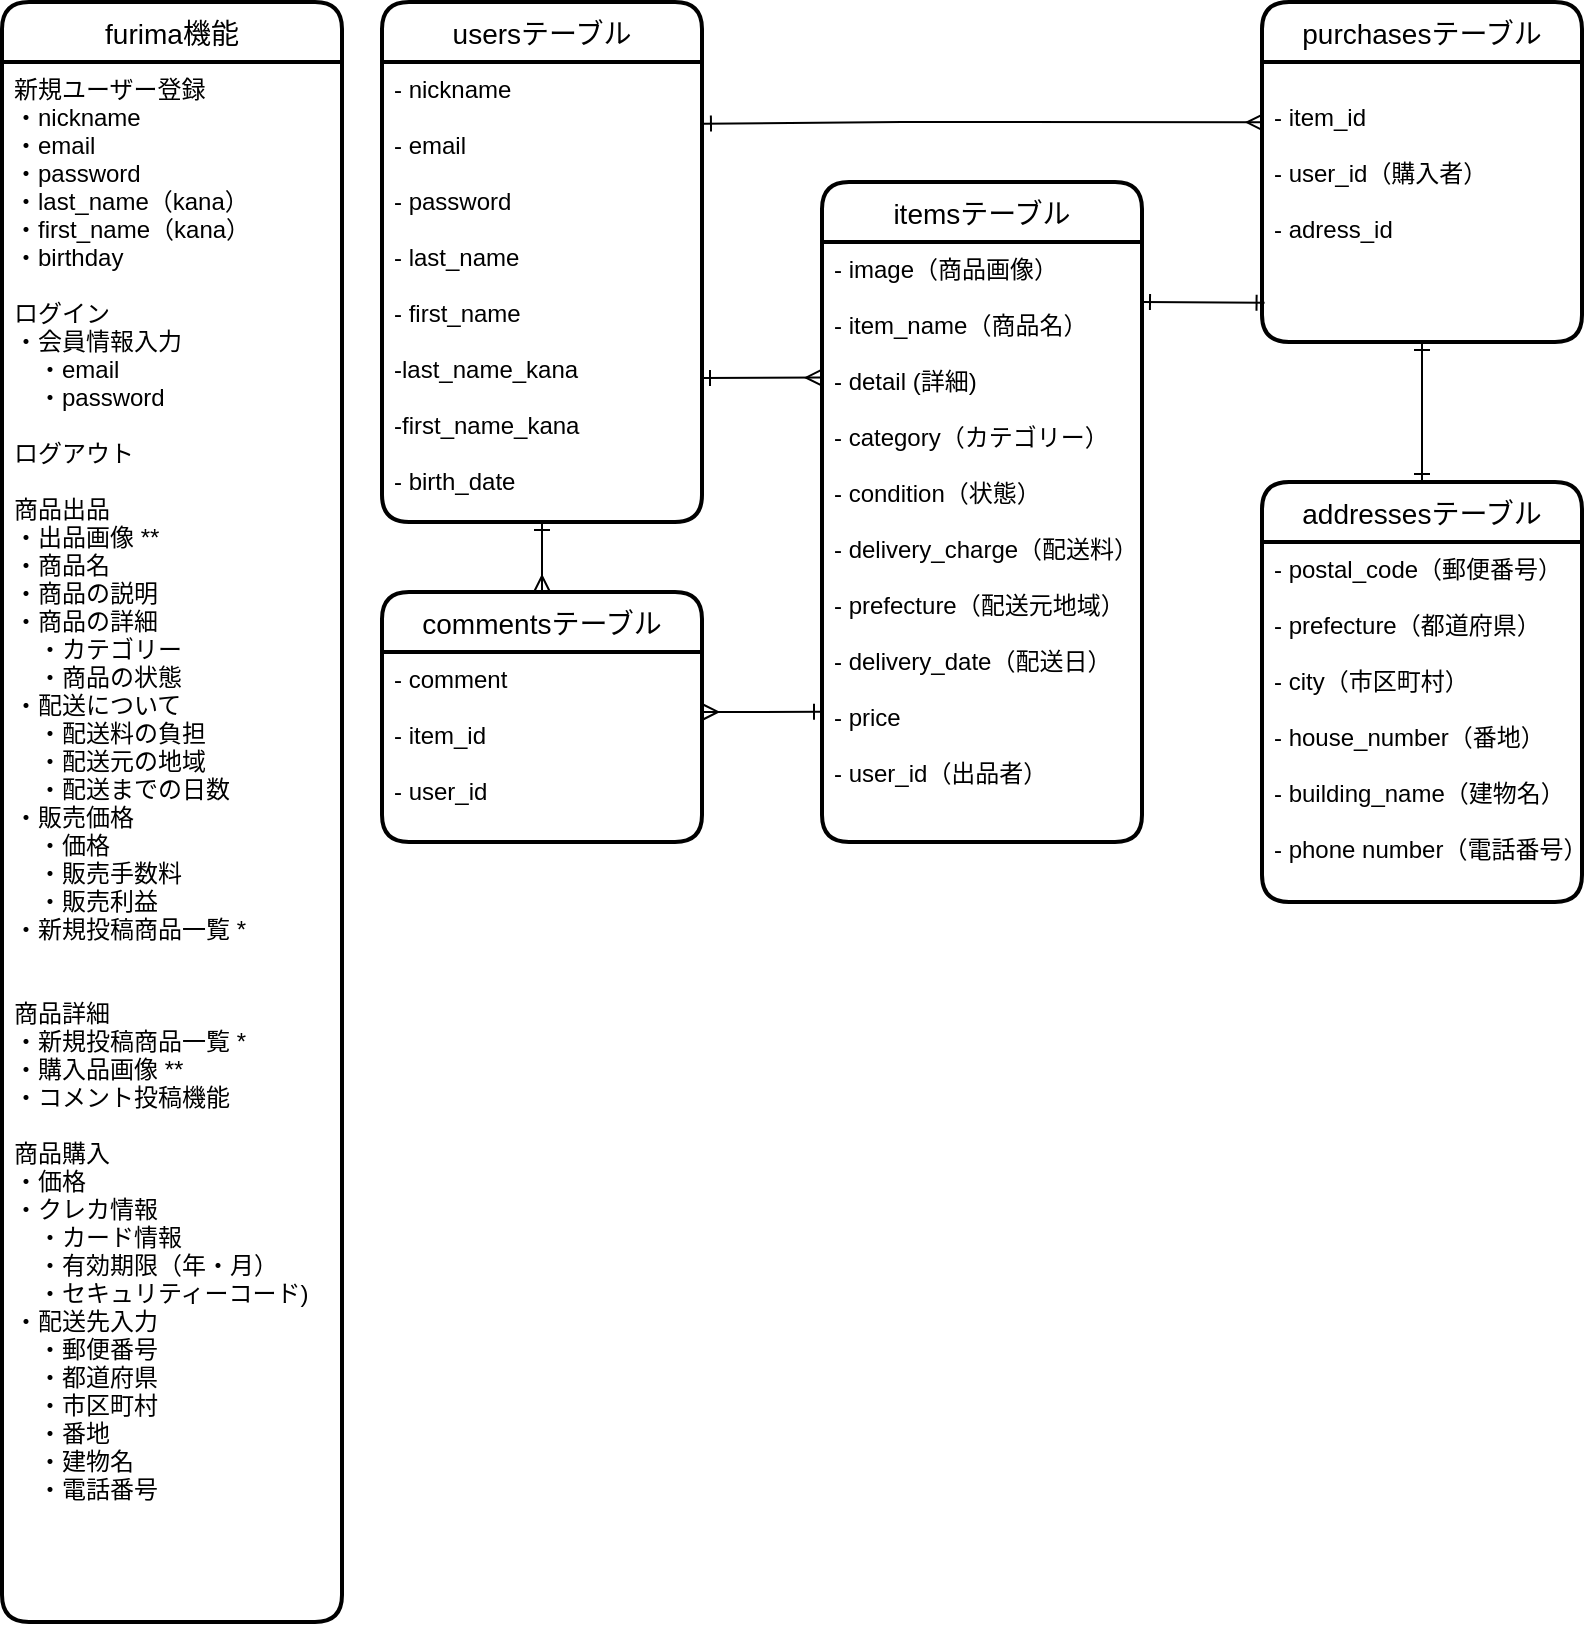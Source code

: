 <mxfile version="13.6.5">
    <diagram id="W0z2wTmEk56Bw0OaEFaE" name="ページ1">
        <mxGraphModel dx="126" dy="571" grid="1" gridSize="10" guides="1" tooltips="1" connect="1" arrows="1" fold="1" page="1" pageScale="1" pageWidth="827" pageHeight="1169" math="0" shadow="0">
            <root>
                <mxCell id="0"/>
                <mxCell id="1" parent="0"/>
                <mxCell id="89" value="furima機能" style="swimlane;childLayout=stackLayout;horizontal=1;startSize=30;horizontalStack=0;rounded=1;fontSize=14;fontStyle=0;strokeWidth=2;resizeParent=0;resizeLast=1;shadow=0;dashed=0;align=center;glass=0;sketch=0;html=0;" parent="1" vertex="1">
                    <mxGeometry x="10" y="10" width="170" height="810" as="geometry"/>
                </mxCell>
                <mxCell id="90" value="新規ユーザー登録&#10;・nickname&#10;・email&#10;・password&#10;・last_name（kana）&#10;・first_name（kana）&#10;・birthday&#10;&#10;ログイン&#10;・会員情報入力 &#10;　・email&#10;　・password&#10;&#10;ログアウト&#10;&#10;商品出品&#10;・出品画像 **&#10;・商品名&#10;・商品の説明&#10;・商品の詳細&#10;　・カテゴリー&#10;　・商品の状態&#10;・配送について&#10;　・配送料の負担&#10;　・配送元の地域&#10;　・配送までの日数&#10;・販売価格&#10;　・価格&#10;　・販売手数料&#10;　・販売利益&#10;・新規投稿商品一覧 *&#10;&#10;&#10;商品詳細&#10;・新規投稿商品一覧 *&#10;・購入品画像 **&#10;・コメント投稿機能&#10;&#10;商品購入&#10;・価格&#10;・クレカ情報&#10;　・カード情報&#10;　・有効期限（年・月）&#10;　・セキュリティーコード)&#10;・配送先入力&#10;　・郵便番号&#10;　・都道府県&#10;　・市区町村&#10;　・番地&#10;　・建物名&#10;　・電話番号" style="align=left;strokeColor=none;fillColor=none;spacingLeft=4;fontSize=12;verticalAlign=top;resizable=0;rotatable=0;part=1;" parent="89" vertex="1">
                    <mxGeometry y="30" width="170" height="780" as="geometry"/>
                </mxCell>
                <mxCell id="101" style="edgeStyle=orthogonalEdgeStyle;rounded=0;orthogonalLoop=1;jettySize=auto;html=1;exitX=0.5;exitY=1;exitDx=0;exitDy=0;entryX=0.5;entryY=0;entryDx=0;entryDy=0;startArrow=ERone;startFill=0;endArrow=ERone;endFill=0;" parent="1" source="31" target="96" edge="1">
                    <mxGeometry relative="1" as="geometry"/>
                </mxCell>
                <mxCell id="95" value="" style="endArrow=ERmany;html=1;rounded=0;startArrow=ERone;startFill=0;endFill=0;entryX=0;entryY=0.226;entryDx=0;entryDy=0;entryPerimeter=0;" parent="1" target="27" edge="1">
                    <mxGeometry relative="1" as="geometry">
                        <mxPoint x="360" y="198" as="sourcePoint"/>
                        <mxPoint x="300" y="360" as="targetPoint"/>
                    </mxGeometry>
                </mxCell>
                <mxCell id="99" value="" style="endArrow=ERmany;html=1;rounded=0;entryX=0.003;entryY=0.343;entryDx=0;entryDy=0;startArrow=ERone;startFill=0;endFill=0;exitX=1.003;exitY=0.134;exitDx=0;exitDy=0;exitPerimeter=0;entryPerimeter=0;" parent="1" source="23" edge="1">
                    <mxGeometry relative="1" as="geometry">
                        <mxPoint x="401.28" y="70.17" as="sourcePoint"/>
                        <mxPoint x="640.48" y="70.16" as="targetPoint"/>
                        <Array as="points">
                            <mxPoint x="460" y="70"/>
                            <mxPoint x="510" y="70"/>
                        </Array>
                    </mxGeometry>
                </mxCell>
                <mxCell id="31" value="purchasesテーブル" style="swimlane;childLayout=stackLayout;horizontal=1;startSize=30;horizontalStack=0;rounded=1;fontSize=14;fontStyle=0;strokeWidth=2;resizeParent=0;resizeLast=1;shadow=0;dashed=0;align=center;" parent="1" vertex="1">
                    <mxGeometry x="640" y="10" width="160" height="170" as="geometry">
                        <mxRectangle x="350" y="680" width="70" height="30" as="alternateBounds"/>
                    </mxGeometry>
                </mxCell>
                <mxCell id="32" value="&#10;- item_id&#10;&#10;- user_id（購入者）&#10;&#10;- adress_id" style="align=left;strokeColor=none;fillColor=none;spacingLeft=4;fontSize=12;verticalAlign=top;resizable=0;rotatable=0;part=1;" parent="31" vertex="1">
                    <mxGeometry y="30" width="160" height="140" as="geometry"/>
                </mxCell>
                <mxCell id="96" value="addressesテーブル" style="swimlane;childLayout=stackLayout;horizontal=1;startSize=30;horizontalStack=0;rounded=1;fontSize=14;fontStyle=0;strokeWidth=2;resizeParent=0;resizeLast=1;shadow=0;dashed=0;align=center;" parent="1" vertex="1">
                    <mxGeometry x="640" y="250" width="160" height="210" as="geometry">
                        <mxRectangle x="350" y="680" width="70" height="30" as="alternateBounds"/>
                    </mxGeometry>
                </mxCell>
                <mxCell id="97" value="- postal_code（郵便番号）&#10;&#10;- prefecture（都道府県）&#10;&#10;- city（市区町村）&#10;&#10;- house_number（番地）&#10;&#10;- building_name（建物名）&#10;&#10;- phone number（電話番号）&#10;" style="align=left;strokeColor=none;fillColor=none;spacingLeft=4;fontSize=12;verticalAlign=top;resizable=0;rotatable=0;part=1;" parent="96" vertex="1">
                    <mxGeometry y="30" width="160" height="180" as="geometry"/>
                </mxCell>
                <mxCell id="108" value="" style="endArrow=ERone;html=1;rounded=0;entryX=0.008;entryY=0.86;entryDx=0;entryDy=0;startArrow=ERone;startFill=0;endFill=0;entryPerimeter=0;" edge="1" parent="1" target="32">
                    <mxGeometry relative="1" as="geometry">
                        <mxPoint x="580" y="160" as="sourcePoint"/>
                        <mxPoint x="680" y="180" as="targetPoint"/>
                    </mxGeometry>
                </mxCell>
                <mxCell id="22" value="usersテーブル" style="swimlane;childLayout=stackLayout;horizontal=1;startSize=30;horizontalStack=0;rounded=1;fontSize=14;fontStyle=0;strokeWidth=2;resizeParent=0;resizeLast=1;shadow=0;dashed=0;align=center;sketch=0;glass=0;swimlaneLine=1;swimlaneFillColor=none;" parent="1" vertex="1">
                    <mxGeometry x="200" y="10" width="160" height="260" as="geometry">
                        <mxRectangle x="350" y="680" width="70" height="30" as="alternateBounds"/>
                    </mxGeometry>
                </mxCell>
                <mxCell id="23" value="- nickname&#10;&#10;- email&#10;&#10;- password&#10;&#10;- last_name&#10;&#10;- first_name&#10;&#10;-last_name_kana&#10;&#10;-first_name_kana&#10;&#10;- birth_date" style="align=left;strokeColor=none;fillColor=none;spacingLeft=4;fontSize=12;verticalAlign=top;resizable=0;rotatable=0;part=1;" parent="22" vertex="1">
                    <mxGeometry y="30" width="160" height="230" as="geometry"/>
                </mxCell>
                <mxCell id="26" value="itemsテーブル" style="swimlane;childLayout=stackLayout;horizontal=1;startSize=30;horizontalStack=0;rounded=1;fontSize=14;fontStyle=0;strokeWidth=2;resizeParent=0;resizeLast=1;shadow=0;dashed=0;align=center;" parent="1" vertex="1">
                    <mxGeometry x="420" y="100" width="160" height="330" as="geometry">
                        <mxRectangle x="350" y="680" width="70" height="30" as="alternateBounds"/>
                    </mxGeometry>
                </mxCell>
                <mxCell id="27" value="- image（商品画像）&#10;&#10;- item_name（商品名）&#10;&#10;- detail (詳細)&#10;&#10;- category（カテゴリー）&#10;&#10;- condition（状態）&#10;&#10;- delivery_charge（配送料）&#10;&#10;- prefecture（配送元地域）&#10;&#10;- delivery_date（配送日）&#10;&#10;- price&#10;&#10;- user_id（出品者）" style="align=left;strokeColor=none;fillColor=none;spacingLeft=4;fontSize=12;verticalAlign=top;resizable=0;rotatable=0;part=1;" parent="26" vertex="1">
                    <mxGeometry y="30" width="160" height="300" as="geometry"/>
                </mxCell>
                <mxCell id="100" style="edgeStyle=orthogonalEdgeStyle;rounded=0;orthogonalLoop=1;jettySize=auto;html=1;exitX=0.5;exitY=1;exitDx=0;exitDy=0;startArrow=ERone;startFill=0;endArrow=ERmany;endFill=0;" parent="26" source="27" target="27" edge="1">
                    <mxGeometry relative="1" as="geometry"/>
                </mxCell>
                <mxCell id="109" value="" style="endArrow=ERmany;html=1;rounded=0;startArrow=ERone;startFill=0;endFill=0;exitX=0;exitY=0.783;exitDx=0;exitDy=0;exitPerimeter=0;" edge="1" parent="1" source="27">
                    <mxGeometry relative="1" as="geometry">
                        <mxPoint x="419" y="350" as="sourcePoint"/>
                        <mxPoint x="360" y="365" as="targetPoint"/>
                    </mxGeometry>
                </mxCell>
                <mxCell id="103" value="commentsテーブル" style="swimlane;childLayout=stackLayout;horizontal=1;startSize=30;horizontalStack=0;rounded=1;fontSize=14;fontStyle=0;strokeWidth=2;resizeParent=0;resizeLast=1;shadow=0;dashed=0;align=center;" vertex="1" parent="1">
                    <mxGeometry x="200" y="305" width="160" height="125" as="geometry">
                        <mxRectangle x="350" y="680" width="70" height="30" as="alternateBounds"/>
                    </mxGeometry>
                </mxCell>
                <mxCell id="104" value="- comment&#10;&#10;- item_id&#10;&#10;- user_id&#10;" style="align=left;strokeColor=none;fillColor=none;spacingLeft=4;fontSize=12;verticalAlign=top;resizable=0;rotatable=0;part=1;" vertex="1" parent="103">
                    <mxGeometry y="30" width="160" height="95" as="geometry"/>
                </mxCell>
                <mxCell id="110" value="" style="endArrow=ERmany;html=1;rounded=0;exitX=0.5;exitY=1;exitDx=0;exitDy=0;entryX=0.5;entryY=0;entryDx=0;entryDy=0;startArrow=ERone;startFill=0;endFill=0;" edge="1" parent="1" source="23" target="103">
                    <mxGeometry relative="1" as="geometry">
                        <mxPoint x="340" y="220" as="sourcePoint"/>
                        <mxPoint x="500" y="220" as="targetPoint"/>
                    </mxGeometry>
                </mxCell>
            </root>
        </mxGraphModel>
    </diagram>
</mxfile>